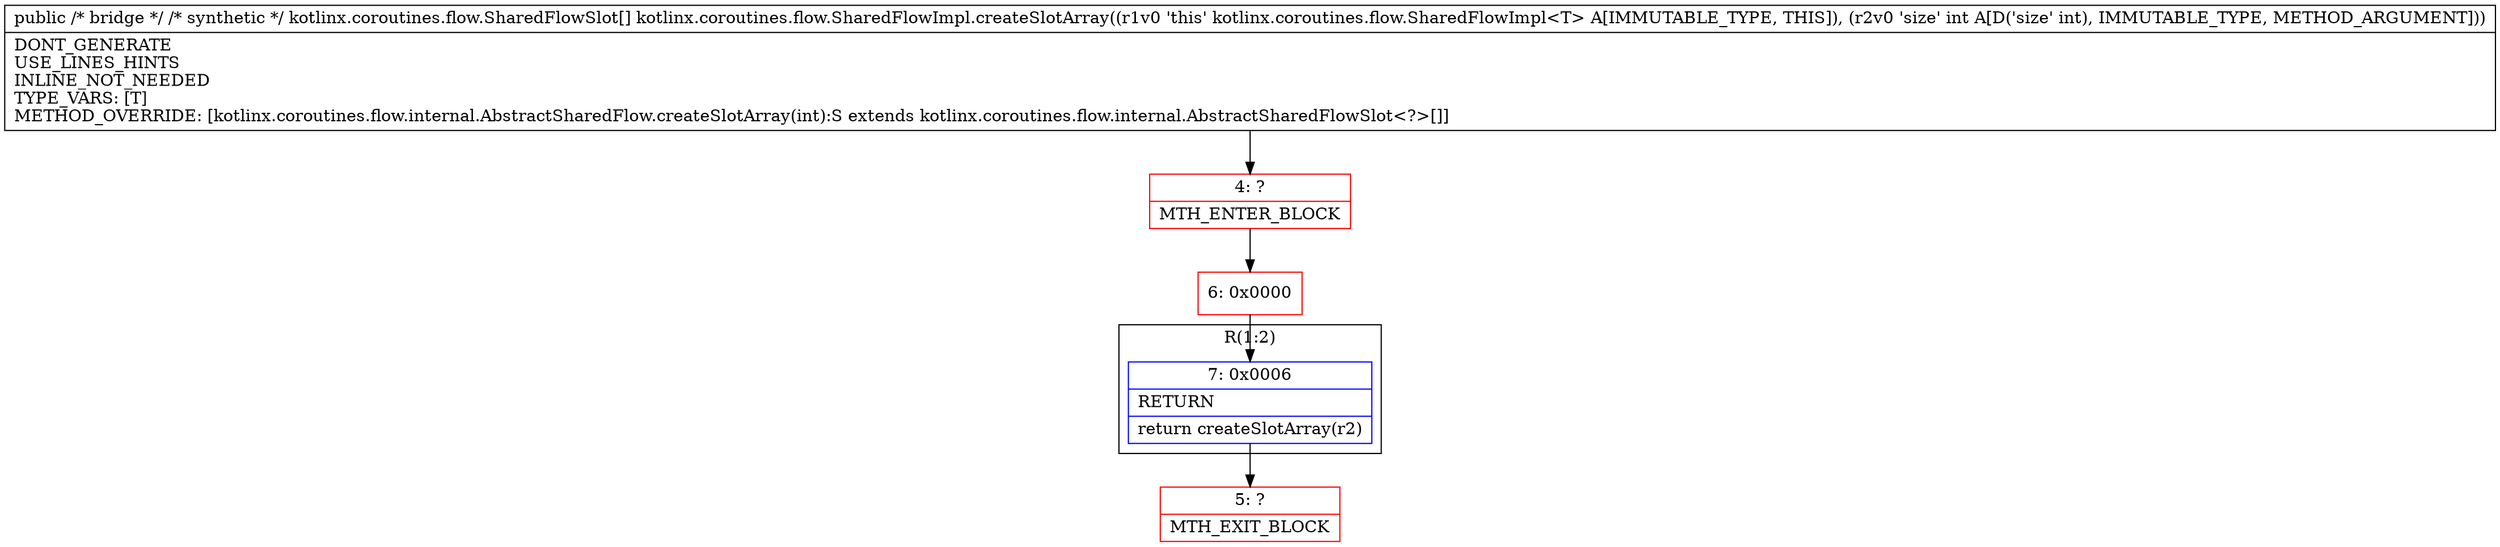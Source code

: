 digraph "CFG forkotlinx.coroutines.flow.SharedFlowImpl.createSlotArray(I)[Lkotlinx\/coroutines\/flow\/internal\/AbstractSharedFlowSlot;" {
subgraph cluster_Region_1982568617 {
label = "R(1:2)";
node [shape=record,color=blue];
Node_7 [shape=record,label="{7\:\ 0x0006|RETURN\l|return createSlotArray(r2)\l}"];
}
Node_4 [shape=record,color=red,label="{4\:\ ?|MTH_ENTER_BLOCK\l}"];
Node_6 [shape=record,color=red,label="{6\:\ 0x0000}"];
Node_5 [shape=record,color=red,label="{5\:\ ?|MTH_EXIT_BLOCK\l}"];
MethodNode[shape=record,label="{public \/* bridge *\/ \/* synthetic *\/ kotlinx.coroutines.flow.SharedFlowSlot[] kotlinx.coroutines.flow.SharedFlowImpl.createSlotArray((r1v0 'this' kotlinx.coroutines.flow.SharedFlowImpl\<T\> A[IMMUTABLE_TYPE, THIS]), (r2v0 'size' int A[D('size' int), IMMUTABLE_TYPE, METHOD_ARGUMENT]))  | DONT_GENERATE\lUSE_LINES_HINTS\lINLINE_NOT_NEEDED\lTYPE_VARS: [T]\lMETHOD_OVERRIDE: [kotlinx.coroutines.flow.internal.AbstractSharedFlow.createSlotArray(int):S extends kotlinx.coroutines.flow.internal.AbstractSharedFlowSlot\<?\>[]]\l}"];
MethodNode -> Node_4;Node_7 -> Node_5;
Node_4 -> Node_6;
Node_6 -> Node_7;
}

